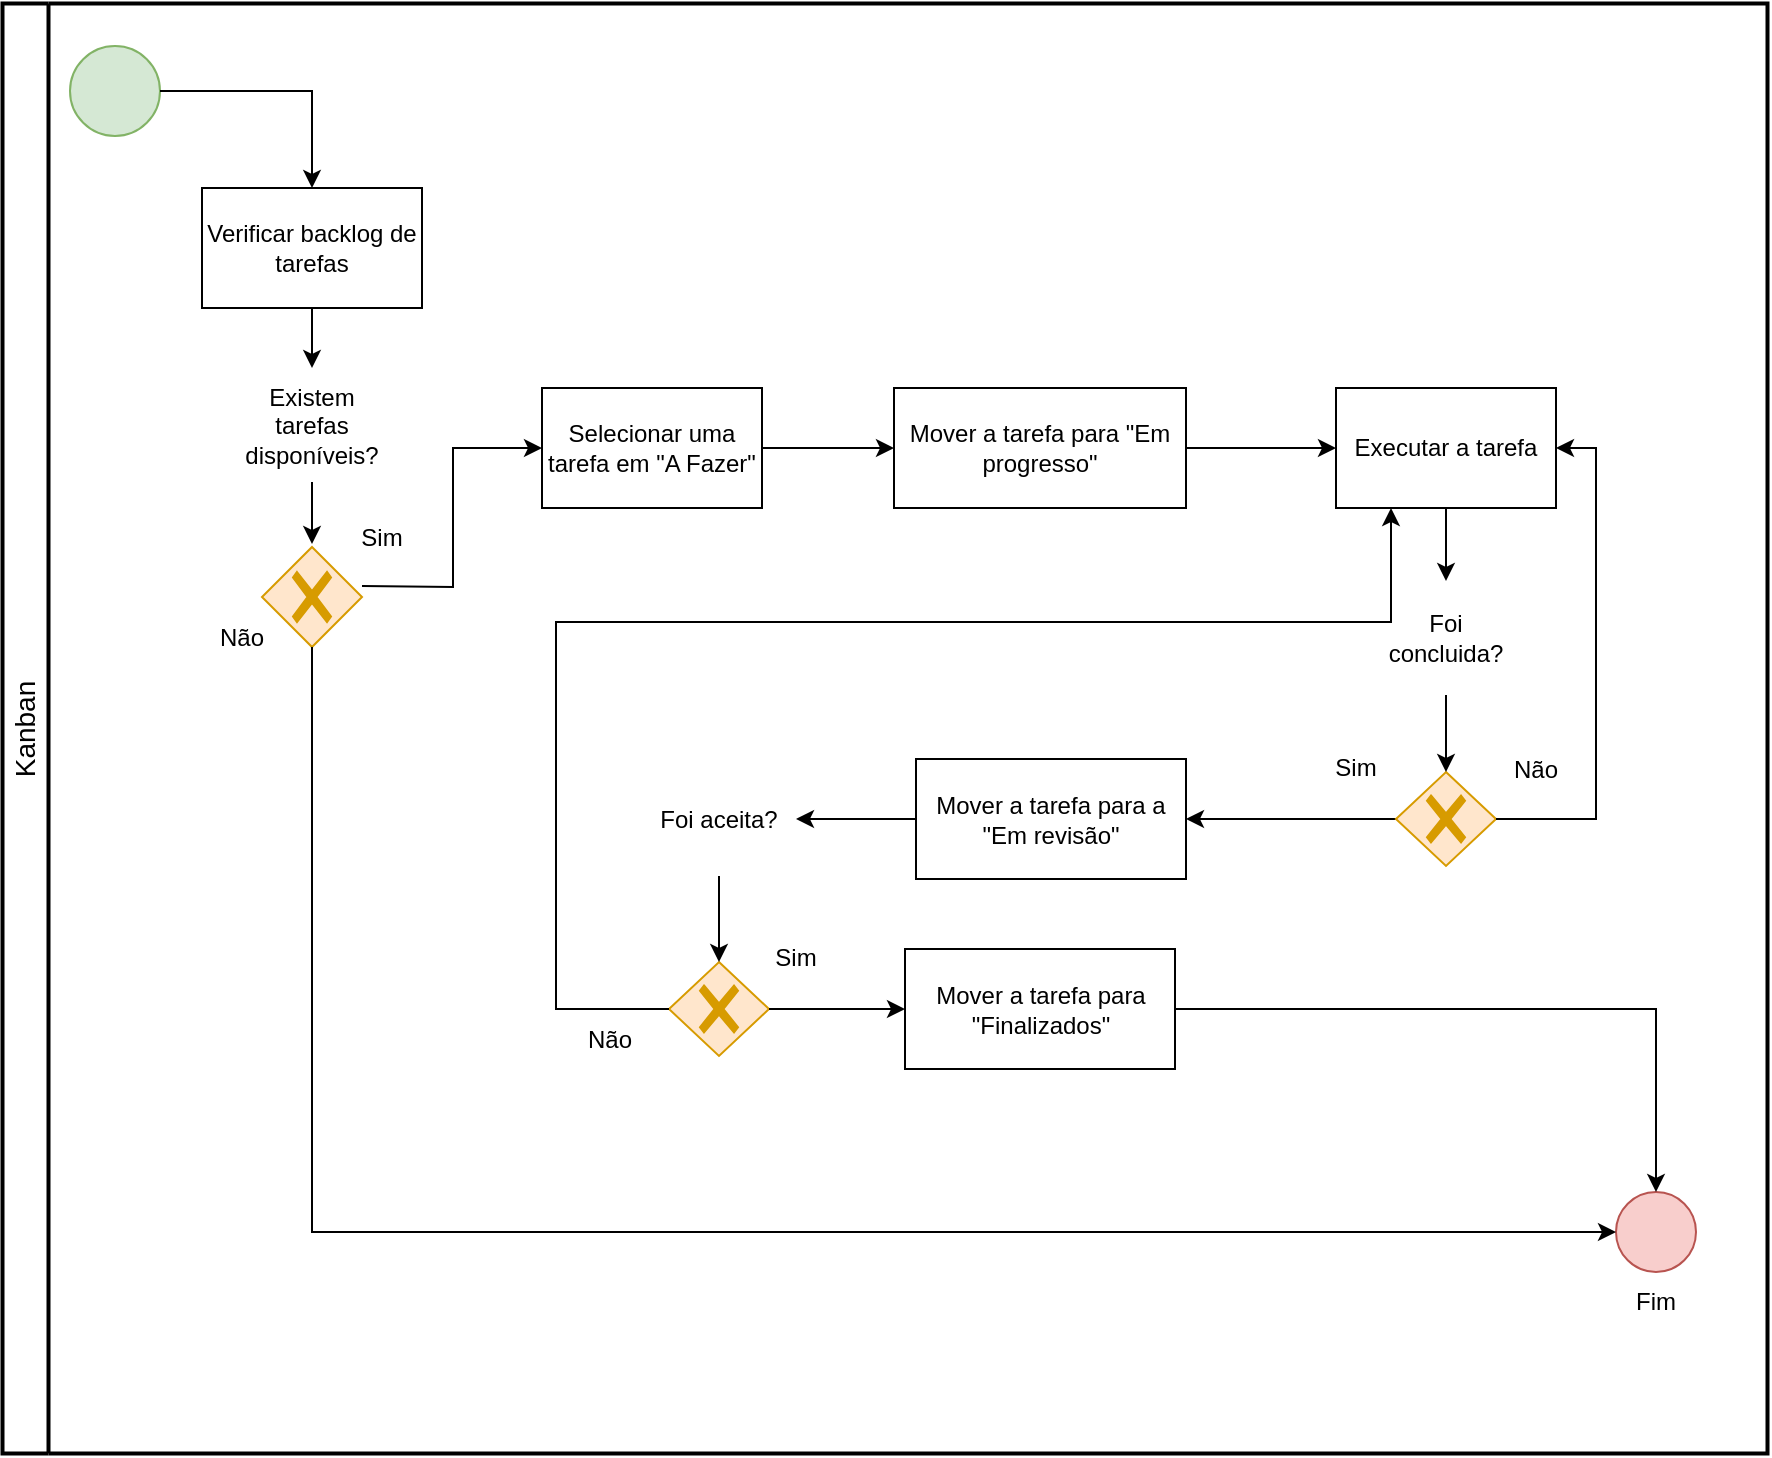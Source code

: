 <mxfile version="26.2.10">
  <diagram name="Página-1" id="SG4v4Js5KwznTcyoP0Oy">
    <mxGraphModel dx="2254" dy="1959" grid="1" gridSize="10" guides="1" tooltips="1" connect="1" arrows="1" fold="1" page="1" pageScale="1" pageWidth="827" pageHeight="1169" math="0" shadow="0">
      <root>
        <mxCell id="0" />
        <mxCell id="1" parent="0" />
        <mxCell id="_zEiPis-SMqzkB1bwIeU-1" value="&lt;font style=&quot;font-size: 14px;&quot;&gt;Kanban&lt;/font&gt;" style="swimlane;html=1;startSize=23;fontStyle=0;collapsible=0;horizontal=1;swimlaneLine=1;strokeWidth=2;swimlaneFillColor=#ffffff;whiteSpace=wrap;rotation=-90;" parent="1" vertex="1">
          <mxGeometry x="-450" y="-210" width="725" height="882.5" as="geometry" />
        </mxCell>
        <mxCell id="_zEiPis-SMqzkB1bwIeU-3" value="" style="points=[[0.145,0.145,0],[0.5,0,0],[0.855,0.145,0],[1,0.5,0],[0.855,0.855,0],[0.5,1,0],[0.145,0.855,0],[0,0.5,0]];shape=mxgraph.bpmn.event;html=1;verticalLabelPosition=bottom;labelBackgroundColor=#ffffff;verticalAlign=top;align=center;perimeter=ellipsePerimeter;outlineConnect=0;aspect=fixed;outline=standard;symbol=general;fillColor=#d5e8d4;strokeColor=#82b366;" parent="_zEiPis-SMqzkB1bwIeU-1" vertex="1">
          <mxGeometry x="-45" y="100" width="45" height="45" as="geometry" />
        </mxCell>
        <mxCell id="_zEiPis-SMqzkB1bwIeU-6" value="&lt;p class=&quot;p1&quot;&gt;Selecionar uma tarefa em &quot;A Fazer&quot;&lt;/p&gt;" style="points=[[0.25,0,0],[0.5,0,0],[0.75,0,0],[1,0.25,0],[1,0.5,0],[1,0.75,0],[0.75,1,0],[0.5,1,0],[0.25,1,0],[0,0.75,0],[0,0.5,0],[0,0.25,0]];shape=mxgraph.bpmn.task2;whiteSpace=wrap;rectStyle=rounded;size=10;html=1;container=1;expand=0;collapsible=0;taskMarker=abstract;" parent="_zEiPis-SMqzkB1bwIeU-1" vertex="1">
          <mxGeometry x="191" y="271" width="110" height="60" as="geometry" />
        </mxCell>
        <mxCell id="_zEiPis-SMqzkB1bwIeU-8" value="&lt;p class=&quot;p1&quot;&gt;&lt;span style=&quot;background-color: transparent; color: light-dark(rgb(0, 0, 0), rgb(255, 255, 255));&quot;&gt;Mover a tarefa para &quot;Em progresso&quot;&lt;/span&gt;&lt;/p&gt;" style="points=[[0.25,0,0],[0.5,0,0],[0.75,0,0],[1,0.25,0],[1,0.5,0],[1,0.75,0],[0.75,1,0],[0.5,1,0],[0.25,1,0],[0,0.75,0],[0,0.5,0],[0,0.25,0]];shape=mxgraph.bpmn.task2;whiteSpace=wrap;rectStyle=rounded;size=10;html=1;container=1;expand=0;collapsible=0;taskMarker=abstract;" parent="_zEiPis-SMqzkB1bwIeU-1" vertex="1">
          <mxGeometry x="367" y="271" width="146" height="60" as="geometry" />
        </mxCell>
        <mxCell id="_zEiPis-SMqzkB1bwIeU-37" style="edgeStyle=orthogonalEdgeStyle;rounded=0;orthogonalLoop=1;jettySize=auto;html=1;exitX=0.5;exitY=1;exitDx=0;exitDy=0;exitPerimeter=0;" parent="_zEiPis-SMqzkB1bwIeU-1" source="_zEiPis-SMqzkB1bwIeU-11" target="_zEiPis-SMqzkB1bwIeU-34" edge="1">
          <mxGeometry relative="1" as="geometry" />
        </mxCell>
        <mxCell id="_zEiPis-SMqzkB1bwIeU-11" value="Executar a tarefa" style="points=[[0.25,0,0],[0.5,0,0],[0.75,0,0],[1,0.25,0],[1,0.5,0],[1,0.75,0],[0.75,1,0],[0.5,1,0],[0.25,1,0],[0,0.75,0],[0,0.5,0],[0,0.25,0]];shape=mxgraph.bpmn.task2;whiteSpace=wrap;rectStyle=rounded;size=10;html=1;container=1;expand=0;collapsible=0;taskMarker=abstract;" parent="_zEiPis-SMqzkB1bwIeU-1" vertex="1">
          <mxGeometry x="588" y="271" width="110" height="60" as="geometry" />
        </mxCell>
        <mxCell id="_zEiPis-SMqzkB1bwIeU-19" style="edgeStyle=orthogonalEdgeStyle;rounded=0;orthogonalLoop=1;jettySize=auto;html=1;exitX=0.5;exitY=1;exitDx=0;exitDy=0;exitPerimeter=0;" parent="_zEiPis-SMqzkB1bwIeU-1" source="_zEiPis-SMqzkB1bwIeU-13" target="_zEiPis-SMqzkB1bwIeU-18" edge="1">
          <mxGeometry relative="1" as="geometry" />
        </mxCell>
        <mxCell id="_zEiPis-SMqzkB1bwIeU-13" value="&lt;p class=&quot;p1&quot;&gt;&lt;span style=&quot;background-color: transparent; color: light-dark(rgb(0, 0, 0), rgb(255, 255, 255));&quot;&gt;Verificar backlog de tarefas&lt;/span&gt;&lt;/p&gt;" style="points=[[0.25,0,0],[0.5,0,0],[0.75,0,0],[1,0.25,0],[1,0.5,0],[1,0.75,0],[0.75,1,0],[0.5,1,0],[0.25,1,0],[0,0.75,0],[0,0.5,0],[0,0.25,0]];shape=mxgraph.bpmn.task2;whiteSpace=wrap;rectStyle=rounded;size=10;html=1;container=1;expand=0;collapsible=0;taskMarker=abstract;" parent="_zEiPis-SMqzkB1bwIeU-1" vertex="1">
          <mxGeometry x="21" y="171" width="110" height="60" as="geometry" />
        </mxCell>
        <mxCell id="_zEiPis-SMqzkB1bwIeU-14" value="" style="points=[[0.145,0.145,0],[0.5,0,0],[0.855,0.145,0],[1,0.5,0],[0.855,0.855,0],[0.5,1,0],[0.145,0.855,0],[0,0.5,0]];shape=mxgraph.bpmn.event;html=1;verticalLabelPosition=bottom;labelBackgroundColor=#ffffff;verticalAlign=top;align=center;perimeter=ellipsePerimeter;outlineConnect=0;aspect=fixed;outline=standard;symbol=general;fillColor=#f8cecc;strokeColor=#b85450;" parent="_zEiPis-SMqzkB1bwIeU-1" vertex="1">
          <mxGeometry x="728" y="673" width="40" height="40" as="geometry" />
        </mxCell>
        <mxCell id="_zEiPis-SMqzkB1bwIeU-18" value="Existem tarefas disponíveis?" style="text;strokeColor=none;align=center;fillColor=none;html=1;verticalAlign=middle;whiteSpace=wrap;rounded=0;" parent="_zEiPis-SMqzkB1bwIeU-1" vertex="1">
          <mxGeometry x="46" y="261" width="60" height="57" as="geometry" />
        </mxCell>
        <mxCell id="_zEiPis-SMqzkB1bwIeU-20" style="edgeStyle=orthogonalEdgeStyle;rounded=0;orthogonalLoop=1;jettySize=auto;html=1;exitX=0.5;exitY=1;exitDx=0;exitDy=0;entryX=0.5;entryY=0;entryDx=0;entryDy=0;entryPerimeter=0;" parent="_zEiPis-SMqzkB1bwIeU-1" source="_zEiPis-SMqzkB1bwIeU-18" edge="1">
          <mxGeometry relative="1" as="geometry">
            <mxPoint x="76" y="349" as="targetPoint" />
          </mxGeometry>
        </mxCell>
        <mxCell id="_zEiPis-SMqzkB1bwIeU-21" value="Fim" style="text;strokeColor=none;align=center;fillColor=none;html=1;verticalAlign=middle;whiteSpace=wrap;rounded=0;" parent="_zEiPis-SMqzkB1bwIeU-1" vertex="1">
          <mxGeometry x="718" y="713" width="60" height="30" as="geometry" />
        </mxCell>
        <mxCell id="_zEiPis-SMqzkB1bwIeU-22" style="edgeStyle=orthogonalEdgeStyle;rounded=0;orthogonalLoop=1;jettySize=auto;html=1;entryX=0;entryY=0.5;entryDx=0;entryDy=0;entryPerimeter=0;" parent="_zEiPis-SMqzkB1bwIeU-1" target="_zEiPis-SMqzkB1bwIeU-6" edge="1">
          <mxGeometry relative="1" as="geometry">
            <mxPoint x="101" y="370" as="sourcePoint" />
          </mxGeometry>
        </mxCell>
        <mxCell id="_zEiPis-SMqzkB1bwIeU-25" value="Sim" style="text;strokeColor=none;align=center;fillColor=none;html=1;verticalAlign=middle;whiteSpace=wrap;rounded=0;" parent="_zEiPis-SMqzkB1bwIeU-1" vertex="1">
          <mxGeometry x="81" y="331" width="60" height="30" as="geometry" />
        </mxCell>
        <mxCell id="_zEiPis-SMqzkB1bwIeU-26" value="Não" style="text;strokeColor=none;align=center;fillColor=none;html=1;verticalAlign=middle;whiteSpace=wrap;rounded=0;" parent="_zEiPis-SMqzkB1bwIeU-1" vertex="1">
          <mxGeometry x="11" y="381" width="60" height="30" as="geometry" />
        </mxCell>
        <mxCell id="_zEiPis-SMqzkB1bwIeU-27" value="" style="points=[[0.25,0.25,0],[0.5,0,0],[0.75,0.25,0],[1,0.5,0],[0.75,0.75,0],[0.5,1,0],[0.25,0.75,0],[0,0.5,0]];shape=mxgraph.bpmn.gateway2;html=1;verticalLabelPosition=bottom;labelBackgroundColor=#ffffff;verticalAlign=top;align=center;perimeter=rhombusPerimeter;outlineConnect=0;outline=none;symbol=none;gwType=exclusive;fillColor=#ffe6cc;strokeColor=#d79b00;" parent="_zEiPis-SMqzkB1bwIeU-1" vertex="1">
          <mxGeometry x="51" y="350.5" width="50" height="50" as="geometry" />
        </mxCell>
        <mxCell id="_zEiPis-SMqzkB1bwIeU-28" style="edgeStyle=orthogonalEdgeStyle;rounded=0;orthogonalLoop=1;jettySize=auto;html=1;exitX=1;exitY=0.5;exitDx=0;exitDy=0;exitPerimeter=0;entryX=0;entryY=0.5;entryDx=0;entryDy=0;entryPerimeter=0;" parent="_zEiPis-SMqzkB1bwIeU-1" source="_zEiPis-SMqzkB1bwIeU-6" target="_zEiPis-SMqzkB1bwIeU-8" edge="1">
          <mxGeometry relative="1" as="geometry" />
        </mxCell>
        <mxCell id="_zEiPis-SMqzkB1bwIeU-29" style="edgeStyle=orthogonalEdgeStyle;rounded=0;orthogonalLoop=1;jettySize=auto;html=1;entryX=0;entryY=0.5;entryDx=0;entryDy=0;entryPerimeter=0;" parent="_zEiPis-SMqzkB1bwIeU-1" source="_zEiPis-SMqzkB1bwIeU-8" target="_zEiPis-SMqzkB1bwIeU-11" edge="1">
          <mxGeometry relative="1" as="geometry" />
        </mxCell>
        <mxCell id="_zEiPis-SMqzkB1bwIeU-50" style="edgeStyle=orthogonalEdgeStyle;rounded=0;orthogonalLoop=1;jettySize=auto;html=1;" parent="_zEiPis-SMqzkB1bwIeU-1" source="_zEiPis-SMqzkB1bwIeU-33" target="_zEiPis-SMqzkB1bwIeU-49" edge="1">
          <mxGeometry relative="1" as="geometry" />
        </mxCell>
        <mxCell id="_zEiPis-SMqzkB1bwIeU-33" value="Mover a tarefa para a &quot;Em revisão&quot;" style="points=[[0.25,0,0],[0.5,0,0],[0.75,0,0],[1,0.25,0],[1,0.5,0],[1,0.75,0],[0.75,1,0],[0.5,1,0],[0.25,1,0],[0,0.75,0],[0,0.5,0],[0,0.25,0]];shape=mxgraph.bpmn.task2;whiteSpace=wrap;rectStyle=rounded;size=10;html=1;container=1;expand=0;collapsible=0;taskMarker=abstract;" parent="_zEiPis-SMqzkB1bwIeU-1" vertex="1">
          <mxGeometry x="378" y="456.5" width="135" height="60" as="geometry" />
        </mxCell>
        <mxCell id="_zEiPis-SMqzkB1bwIeU-34" value="Foi concluida?" style="text;strokeColor=none;align=center;fillColor=none;html=1;verticalAlign=middle;whiteSpace=wrap;rounded=0;" parent="_zEiPis-SMqzkB1bwIeU-1" vertex="1">
          <mxGeometry x="613" y="367.5" width="60" height="57" as="geometry" />
        </mxCell>
        <mxCell id="_zEiPis-SMqzkB1bwIeU-48" style="edgeStyle=orthogonalEdgeStyle;rounded=0;orthogonalLoop=1;jettySize=auto;html=1;" parent="_zEiPis-SMqzkB1bwIeU-1" source="_zEiPis-SMqzkB1bwIeU-38" target="_zEiPis-SMqzkB1bwIeU-33" edge="1">
          <mxGeometry relative="1" as="geometry" />
        </mxCell>
        <mxCell id="_zEiPis-SMqzkB1bwIeU-38" value="" style="points=[[0.25,0.25,0],[0.5,0,0],[0.75,0.25,0],[1,0.5,0],[0.75,0.75,0],[0.5,1,0],[0.25,0.75,0],[0,0.5,0]];shape=mxgraph.bpmn.gateway2;html=1;verticalLabelPosition=bottom;labelBackgroundColor=#ffffff;verticalAlign=top;align=center;perimeter=rhombusPerimeter;outlineConnect=0;outline=none;symbol=none;gwType=exclusive;fillColor=#ffe6cc;strokeColor=#d79b00;" parent="_zEiPis-SMqzkB1bwIeU-1" vertex="1">
          <mxGeometry x="618" y="463" width="50" height="47" as="geometry" />
        </mxCell>
        <mxCell id="_zEiPis-SMqzkB1bwIeU-39" style="edgeStyle=orthogonalEdgeStyle;rounded=0;orthogonalLoop=1;jettySize=auto;html=1;exitX=0.5;exitY=1;exitDx=0;exitDy=0;entryX=0.5;entryY=0;entryDx=0;entryDy=0;entryPerimeter=0;" parent="_zEiPis-SMqzkB1bwIeU-1" source="_zEiPis-SMqzkB1bwIeU-34" target="_zEiPis-SMqzkB1bwIeU-38" edge="1">
          <mxGeometry relative="1" as="geometry" />
        </mxCell>
        <mxCell id="_zEiPis-SMqzkB1bwIeU-41" value="Não" style="text;strokeColor=none;align=center;fillColor=none;html=1;verticalAlign=middle;whiteSpace=wrap;rounded=0;" parent="_zEiPis-SMqzkB1bwIeU-1" vertex="1">
          <mxGeometry x="658" y="433" width="60" height="57" as="geometry" />
        </mxCell>
        <mxCell id="_zEiPis-SMqzkB1bwIeU-40" value="Sim" style="text;strokeColor=none;align=center;fillColor=none;html=1;verticalAlign=middle;whiteSpace=wrap;rounded=0;" parent="_zEiPis-SMqzkB1bwIeU-1" vertex="1">
          <mxGeometry x="568" y="433" width="60" height="55" as="geometry" />
        </mxCell>
        <mxCell id="_zEiPis-SMqzkB1bwIeU-45" style="edgeStyle=orthogonalEdgeStyle;rounded=0;orthogonalLoop=1;jettySize=auto;html=1;entryX=1;entryY=0.5;entryDx=0;entryDy=0;entryPerimeter=0;" parent="_zEiPis-SMqzkB1bwIeU-1" source="_zEiPis-SMqzkB1bwIeU-38" target="_zEiPis-SMqzkB1bwIeU-11" edge="1">
          <mxGeometry relative="1" as="geometry">
            <Array as="points">
              <mxPoint x="718" y="487" />
              <mxPoint x="718" y="301" />
            </Array>
          </mxGeometry>
        </mxCell>
        <mxCell id="_zEiPis-SMqzkB1bwIeU-49" value="Foi aceita?" style="text;strokeColor=none;align=center;fillColor=none;html=1;verticalAlign=middle;whiteSpace=wrap;rounded=0;" parent="_zEiPis-SMqzkB1bwIeU-1" vertex="1">
          <mxGeometry x="241" y="458" width="77" height="57" as="geometry" />
        </mxCell>
        <mxCell id="_zEiPis-SMqzkB1bwIeU-51" value="" style="points=[[0.25,0.25,0],[0.5,0,0],[0.75,0.25,0],[1,0.5,0],[0.75,0.75,0],[0.5,1,0],[0.25,0.75,0],[0,0.5,0]];shape=mxgraph.bpmn.gateway2;html=1;verticalLabelPosition=bottom;labelBackgroundColor=#ffffff;verticalAlign=top;align=center;perimeter=rhombusPerimeter;outlineConnect=0;outline=none;symbol=none;gwType=exclusive;fillColor=#ffe6cc;strokeColor=#d79b00;" parent="_zEiPis-SMqzkB1bwIeU-1" vertex="1">
          <mxGeometry x="254.5" y="558" width="50" height="47" as="geometry" />
        </mxCell>
        <mxCell id="_zEiPis-SMqzkB1bwIeU-52" style="edgeStyle=orthogonalEdgeStyle;rounded=0;orthogonalLoop=1;jettySize=auto;html=1;entryX=0.5;entryY=0;entryDx=0;entryDy=0;entryPerimeter=0;" parent="_zEiPis-SMqzkB1bwIeU-1" source="_zEiPis-SMqzkB1bwIeU-49" target="_zEiPis-SMqzkB1bwIeU-51" edge="1">
          <mxGeometry relative="1" as="geometry" />
        </mxCell>
        <mxCell id="_zEiPis-SMqzkB1bwIeU-54" value="Mover a tarefa para &quot;Finalizados&quot;" style="points=[[0.25,0,0],[0.5,0,0],[0.75,0,0],[1,0.25,0],[1,0.5,0],[1,0.75,0],[0.75,1,0],[0.5,1,0],[0.25,1,0],[0,0.75,0],[0,0.5,0],[0,0.25,0]];shape=mxgraph.bpmn.task2;whiteSpace=wrap;rectStyle=rounded;size=10;html=1;container=1;expand=0;collapsible=0;taskMarker=abstract;" parent="_zEiPis-SMqzkB1bwIeU-1" vertex="1">
          <mxGeometry x="372.5" y="551.5" width="135" height="60" as="geometry" />
        </mxCell>
        <mxCell id="_zEiPis-SMqzkB1bwIeU-55" style="edgeStyle=orthogonalEdgeStyle;rounded=0;orthogonalLoop=1;jettySize=auto;html=1;entryX=0;entryY=0.5;entryDx=0;entryDy=0;entryPerimeter=0;" parent="_zEiPis-SMqzkB1bwIeU-1" source="_zEiPis-SMqzkB1bwIeU-51" target="_zEiPis-SMqzkB1bwIeU-54" edge="1">
          <mxGeometry relative="1" as="geometry" />
        </mxCell>
        <mxCell id="_zEiPis-SMqzkB1bwIeU-56" value="Sim" style="text;strokeColor=none;align=center;fillColor=none;html=1;verticalAlign=middle;whiteSpace=wrap;rounded=0;" parent="_zEiPis-SMqzkB1bwIeU-1" vertex="1">
          <mxGeometry x="288" y="528" width="60" height="55" as="geometry" />
        </mxCell>
        <mxCell id="_zEiPis-SMqzkB1bwIeU-58" style="edgeStyle=orthogonalEdgeStyle;rounded=0;orthogonalLoop=1;jettySize=auto;html=1;entryX=0.25;entryY=1;entryDx=0;entryDy=0;entryPerimeter=0;" parent="_zEiPis-SMqzkB1bwIeU-1" source="_zEiPis-SMqzkB1bwIeU-51" target="_zEiPis-SMqzkB1bwIeU-11" edge="1">
          <mxGeometry relative="1" as="geometry">
            <Array as="points">
              <mxPoint x="198" y="582" />
              <mxPoint x="198" y="388" />
              <mxPoint x="616" y="388" />
            </Array>
          </mxGeometry>
        </mxCell>
        <mxCell id="_zEiPis-SMqzkB1bwIeU-59" value="Não" style="text;strokeColor=none;align=center;fillColor=none;html=1;verticalAlign=middle;whiteSpace=wrap;rounded=0;" parent="_zEiPis-SMqzkB1bwIeU-1" vertex="1">
          <mxGeometry x="194.5" y="568" width="60" height="57" as="geometry" />
        </mxCell>
        <mxCell id="_zEiPis-SMqzkB1bwIeU-60" style="edgeStyle=orthogonalEdgeStyle;rounded=0;orthogonalLoop=1;jettySize=auto;html=1;entryX=0.5;entryY=0;entryDx=0;entryDy=0;entryPerimeter=0;" parent="_zEiPis-SMqzkB1bwIeU-1" source="_zEiPis-SMqzkB1bwIeU-54" target="_zEiPis-SMqzkB1bwIeU-14" edge="1">
          <mxGeometry relative="1" as="geometry">
            <Array as="points">
              <mxPoint x="748" y="582" />
            </Array>
          </mxGeometry>
        </mxCell>
        <mxCell id="_zEiPis-SMqzkB1bwIeU-61" style="edgeStyle=orthogonalEdgeStyle;rounded=0;orthogonalLoop=1;jettySize=auto;html=1;entryX=0;entryY=0.5;entryDx=0;entryDy=0;entryPerimeter=0;" parent="_zEiPis-SMqzkB1bwIeU-1" source="_zEiPis-SMqzkB1bwIeU-27" target="_zEiPis-SMqzkB1bwIeU-14" edge="1">
          <mxGeometry relative="1" as="geometry">
            <Array as="points">
              <mxPoint x="76" y="693" />
            </Array>
          </mxGeometry>
        </mxCell>
        <mxCell id="_zEiPis-SMqzkB1bwIeU-173" style="edgeStyle=orthogonalEdgeStyle;rounded=0;orthogonalLoop=1;jettySize=auto;html=1;entryX=0.5;entryY=0;entryDx=0;entryDy=0;entryPerimeter=0;" parent="_zEiPis-SMqzkB1bwIeU-1" source="_zEiPis-SMqzkB1bwIeU-3" target="_zEiPis-SMqzkB1bwIeU-13" edge="1">
          <mxGeometry relative="1" as="geometry" />
        </mxCell>
      </root>
    </mxGraphModel>
  </diagram>
</mxfile>

